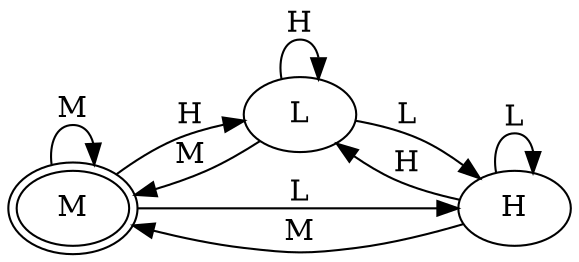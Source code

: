 digraph A {
rankdir = LR
M [peripheries = 2]

L -> L [label = "H"]
L -> M [label = "M"]
L -> H [label = "L"]

M -> L [label = "H"]
M -> M [label = "M"]
M -> H [label = "L"]

H -> L [label = "H"]
H -> M [label = "M"]
H -> H [label = "L"]
}





